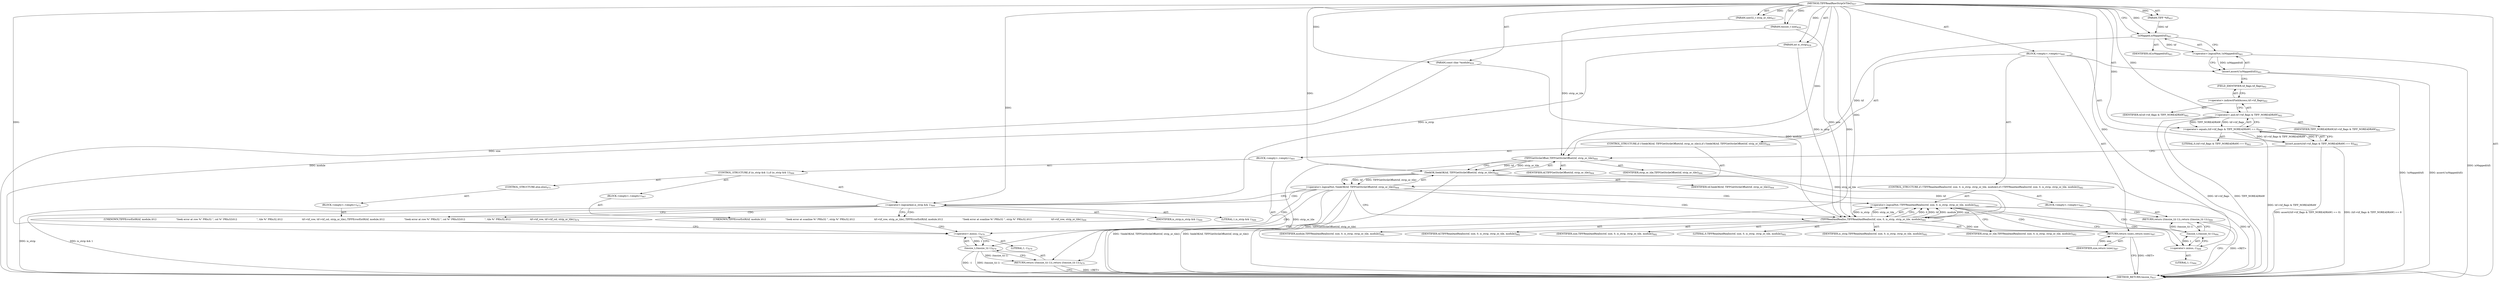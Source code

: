digraph "TIFFReadRawStripOrTile2" {  
"75368" [label = <(METHOD,TIFFReadRawStripOrTile2)<SUB>657</SUB>> ]
"75369" [label = <(PARAM,TIFF *tif)<SUB>657</SUB>> ]
"75370" [label = <(PARAM,uint32_t strip_or_tile)<SUB>657</SUB>> ]
"75371" [label = <(PARAM,int is_strip)<SUB>658</SUB>> ]
"75372" [label = <(PARAM,tmsize_t size)<SUB>658</SUB>> ]
"75373" [label = <(PARAM,const char *module)<SUB>659</SUB>> ]
"75374" [label = <(BLOCK,&lt;empty&gt;,&lt;empty&gt;)<SUB>660</SUB>> ]
"75375" [label = <(assert,assert(!isMapped(tif)))<SUB>661</SUB>> ]
"75376" [label = <(&lt;operator&gt;.logicalNot,!isMapped(tif))<SUB>661</SUB>> ]
"75377" [label = <(isMapped,isMapped(tif))<SUB>661</SUB>> ]
"75378" [label = <(IDENTIFIER,tif,isMapped(tif))<SUB>661</SUB>> ]
"75379" [label = <(assert,assert((tif-&gt;tif_flags &amp; TIFF_NOREADRAW) == 0))<SUB>662</SUB>> ]
"75380" [label = <(&lt;operator&gt;.equals,(tif-&gt;tif_flags &amp; TIFF_NOREADRAW) == 0)<SUB>662</SUB>> ]
"75381" [label = <(&lt;operator&gt;.and,tif-&gt;tif_flags &amp; TIFF_NOREADRAW)<SUB>662</SUB>> ]
"75382" [label = <(&lt;operator&gt;.indirectFieldAccess,tif-&gt;tif_flags)<SUB>662</SUB>> ]
"75383" [label = <(IDENTIFIER,tif,tif-&gt;tif_flags &amp; TIFF_NOREADRAW)<SUB>662</SUB>> ]
"75384" [label = <(FIELD_IDENTIFIER,tif_flags,tif_flags)<SUB>662</SUB>> ]
"75385" [label = <(IDENTIFIER,TIFF_NOREADRAW,tif-&gt;tif_flags &amp; TIFF_NOREADRAW)<SUB>662</SUB>> ]
"75386" [label = <(LITERAL,0,(tif-&gt;tif_flags &amp; TIFF_NOREADRAW) == 0)<SUB>662</SUB>> ]
"75387" [label = <(CONTROL_STRUCTURE,if (!SeekOK(tif, TIFFGetStrileOffset(tif, strip_or_tile))),if (!SeekOK(tif, TIFFGetStrileOffset(tif, strip_or_tile))))<SUB>664</SUB>> ]
"75388" [label = <(&lt;operator&gt;.logicalNot,!SeekOK(tif, TIFFGetStrileOffset(tif, strip_or_tile)))<SUB>664</SUB>> ]
"75389" [label = <(SeekOK,SeekOK(tif, TIFFGetStrileOffset(tif, strip_or_tile)))<SUB>664</SUB>> ]
"75390" [label = <(IDENTIFIER,tif,SeekOK(tif, TIFFGetStrileOffset(tif, strip_or_tile)))<SUB>664</SUB>> ]
"75391" [label = <(TIFFGetStrileOffset,TIFFGetStrileOffset(tif, strip_or_tile))<SUB>664</SUB>> ]
"75392" [label = <(IDENTIFIER,tif,TIFFGetStrileOffset(tif, strip_or_tile))<SUB>664</SUB>> ]
"75393" [label = <(IDENTIFIER,strip_or_tile,TIFFGetStrileOffset(tif, strip_or_tile))<SUB>664</SUB>> ]
"75394" [label = <(BLOCK,&lt;empty&gt;,&lt;empty&gt;)<SUB>665</SUB>> ]
"75395" [label = <(CONTROL_STRUCTURE,if (is_strip &amp;&amp; 1),if (is_strip &amp;&amp; 1))<SUB>666</SUB>> ]
"75396" [label = <(&lt;operator&gt;.logicalAnd,is_strip &amp;&amp; 1)<SUB>666</SUB>> ]
"75397" [label = <(IDENTIFIER,is_strip,is_strip &amp;&amp; 1)<SUB>666</SUB>> ]
"75398" [label = <(LITERAL,1,is_strip &amp;&amp; 1)<SUB>666</SUB>> ]
"75399" [label = <(BLOCK,&lt;empty&gt;,&lt;empty&gt;)<SUB>667</SUB>> ]
"75400" [label = <(UNKNOWN,TIFFErrorExtR(tif, module,\012                          &quot;Seek error at scanline %&quot; PRIu32 &quot;, strip %&quot; PRIu32,\012                          tif-&gt;tif_row, strip_or_tile);,TIFFErrorExtR(tif, module,\012                          &quot;Seek error at scanline %&quot; PRIu32 &quot;, strip %&quot; PRIu32,\012                          tif-&gt;tif_row, strip_or_tile);)<SUB>668</SUB>> ]
"75401" [label = <(CONTROL_STRUCTURE,else,else)<SUB>673</SUB>> ]
"75402" [label = <(BLOCK,&lt;empty&gt;,&lt;empty&gt;)<SUB>673</SUB>> ]
"75403" [label = <(UNKNOWN,TIFFErrorExtR(tif, module,\012                          &quot;Seek error at row %&quot; PRIu32 &quot;, col %&quot; PRIu32\012                          &quot;, tile %&quot; PRIu32,\012                          tif-&gt;tif_row, tif-&gt;tif_col, strip_or_tile);,TIFFErrorExtR(tif, module,\012                          &quot;Seek error at row %&quot; PRIu32 &quot;, col %&quot; PRIu32\012                          &quot;, tile %&quot; PRIu32,\012                          tif-&gt;tif_row, tif-&gt;tif_col, strip_or_tile);)<SUB>674</SUB>> ]
"75404" [label = <(RETURN,return ((tmsize_t)(-1));,return ((tmsize_t)(-1));)<SUB>679</SUB>> ]
"75405" [label = <(tmsize_t,(tmsize_t)(-1))<SUB>679</SUB>> ]
"75406" [label = <(&lt;operator&gt;.minus,-1)<SUB>679</SUB>> ]
"75407" [label = <(LITERAL,1,-1)<SUB>679</SUB>> ]
"75408" [label = <(CONTROL_STRUCTURE,if (!TIFFReadAndRealloc(tif, size, 0, is_strip, strip_or_tile, module)),if (!TIFFReadAndRealloc(tif, size, 0, is_strip, strip_or_tile, module)))<SUB>682</SUB>> ]
"75409" [label = <(&lt;operator&gt;.logicalNot,!TIFFReadAndRealloc(tif, size, 0, is_strip, strip_or_tile, module))<SUB>682</SUB>> ]
"75410" [label = <(TIFFReadAndRealloc,TIFFReadAndRealloc(tif, size, 0, is_strip, strip_or_tile, module))<SUB>682</SUB>> ]
"75411" [label = <(IDENTIFIER,tif,TIFFReadAndRealloc(tif, size, 0, is_strip, strip_or_tile, module))<SUB>682</SUB>> ]
"75412" [label = <(IDENTIFIER,size,TIFFReadAndRealloc(tif, size, 0, is_strip, strip_or_tile, module))<SUB>682</SUB>> ]
"75413" [label = <(LITERAL,0,TIFFReadAndRealloc(tif, size, 0, is_strip, strip_or_tile, module))<SUB>682</SUB>> ]
"75414" [label = <(IDENTIFIER,is_strip,TIFFReadAndRealloc(tif, size, 0, is_strip, strip_or_tile, module))<SUB>682</SUB>> ]
"75415" [label = <(IDENTIFIER,strip_or_tile,TIFFReadAndRealloc(tif, size, 0, is_strip, strip_or_tile, module))<SUB>682</SUB>> ]
"75416" [label = <(IDENTIFIER,module,TIFFReadAndRealloc(tif, size, 0, is_strip, strip_or_tile, module))<SUB>682</SUB>> ]
"75417" [label = <(BLOCK,&lt;empty&gt;,&lt;empty&gt;)<SUB>683</SUB>> ]
"75418" [label = <(RETURN,return ((tmsize_t)(-1));,return ((tmsize_t)(-1));)<SUB>684</SUB>> ]
"75419" [label = <(tmsize_t,(tmsize_t)(-1))<SUB>684</SUB>> ]
"75420" [label = <(&lt;operator&gt;.minus,-1)<SUB>684</SUB>> ]
"75421" [label = <(LITERAL,1,-1)<SUB>684</SUB>> ]
"75422" [label = <(RETURN,return (size);,return (size);)<SUB>687</SUB>> ]
"75423" [label = <(IDENTIFIER,size,return (size);)<SUB>687</SUB>> ]
"75424" [label = <(METHOD_RETURN,tmsize_t)<SUB>657</SUB>> ]
  "75368" -> "75369"  [ label = "AST: "] 
  "75368" -> "75370"  [ label = "AST: "] 
  "75368" -> "75371"  [ label = "AST: "] 
  "75368" -> "75372"  [ label = "AST: "] 
  "75368" -> "75373"  [ label = "AST: "] 
  "75368" -> "75374"  [ label = "AST: "] 
  "75368" -> "75424"  [ label = "AST: "] 
  "75374" -> "75375"  [ label = "AST: "] 
  "75374" -> "75379"  [ label = "AST: "] 
  "75374" -> "75387"  [ label = "AST: "] 
  "75374" -> "75408"  [ label = "AST: "] 
  "75374" -> "75422"  [ label = "AST: "] 
  "75375" -> "75376"  [ label = "AST: "] 
  "75376" -> "75377"  [ label = "AST: "] 
  "75377" -> "75378"  [ label = "AST: "] 
  "75379" -> "75380"  [ label = "AST: "] 
  "75380" -> "75381"  [ label = "AST: "] 
  "75380" -> "75386"  [ label = "AST: "] 
  "75381" -> "75382"  [ label = "AST: "] 
  "75381" -> "75385"  [ label = "AST: "] 
  "75382" -> "75383"  [ label = "AST: "] 
  "75382" -> "75384"  [ label = "AST: "] 
  "75387" -> "75388"  [ label = "AST: "] 
  "75387" -> "75394"  [ label = "AST: "] 
  "75388" -> "75389"  [ label = "AST: "] 
  "75389" -> "75390"  [ label = "AST: "] 
  "75389" -> "75391"  [ label = "AST: "] 
  "75391" -> "75392"  [ label = "AST: "] 
  "75391" -> "75393"  [ label = "AST: "] 
  "75394" -> "75395"  [ label = "AST: "] 
  "75394" -> "75404"  [ label = "AST: "] 
  "75395" -> "75396"  [ label = "AST: "] 
  "75395" -> "75399"  [ label = "AST: "] 
  "75395" -> "75401"  [ label = "AST: "] 
  "75396" -> "75397"  [ label = "AST: "] 
  "75396" -> "75398"  [ label = "AST: "] 
  "75399" -> "75400"  [ label = "AST: "] 
  "75401" -> "75402"  [ label = "AST: "] 
  "75402" -> "75403"  [ label = "AST: "] 
  "75404" -> "75405"  [ label = "AST: "] 
  "75405" -> "75406"  [ label = "AST: "] 
  "75406" -> "75407"  [ label = "AST: "] 
  "75408" -> "75409"  [ label = "AST: "] 
  "75408" -> "75417"  [ label = "AST: "] 
  "75409" -> "75410"  [ label = "AST: "] 
  "75410" -> "75411"  [ label = "AST: "] 
  "75410" -> "75412"  [ label = "AST: "] 
  "75410" -> "75413"  [ label = "AST: "] 
  "75410" -> "75414"  [ label = "AST: "] 
  "75410" -> "75415"  [ label = "AST: "] 
  "75410" -> "75416"  [ label = "AST: "] 
  "75417" -> "75418"  [ label = "AST: "] 
  "75418" -> "75419"  [ label = "AST: "] 
  "75419" -> "75420"  [ label = "AST: "] 
  "75420" -> "75421"  [ label = "AST: "] 
  "75422" -> "75423"  [ label = "AST: "] 
  "75375" -> "75384"  [ label = "CFG: "] 
  "75379" -> "75391"  [ label = "CFG: "] 
  "75422" -> "75424"  [ label = "CFG: "] 
  "75376" -> "75375"  [ label = "CFG: "] 
  "75380" -> "75379"  [ label = "CFG: "] 
  "75388" -> "75396"  [ label = "CFG: "] 
  "75388" -> "75410"  [ label = "CFG: "] 
  "75409" -> "75420"  [ label = "CFG: "] 
  "75409" -> "75422"  [ label = "CFG: "] 
  "75377" -> "75376"  [ label = "CFG: "] 
  "75381" -> "75380"  [ label = "CFG: "] 
  "75389" -> "75388"  [ label = "CFG: "] 
  "75404" -> "75424"  [ label = "CFG: "] 
  "75410" -> "75409"  [ label = "CFG: "] 
  "75418" -> "75424"  [ label = "CFG: "] 
  "75382" -> "75381"  [ label = "CFG: "] 
  "75391" -> "75389"  [ label = "CFG: "] 
  "75396" -> "75400"  [ label = "CFG: "] 
  "75396" -> "75403"  [ label = "CFG: "] 
  "75405" -> "75404"  [ label = "CFG: "] 
  "75419" -> "75418"  [ label = "CFG: "] 
  "75384" -> "75382"  [ label = "CFG: "] 
  "75400" -> "75406"  [ label = "CFG: "] 
  "75406" -> "75405"  [ label = "CFG: "] 
  "75420" -> "75419"  [ label = "CFG: "] 
  "75403" -> "75406"  [ label = "CFG: "] 
  "75368" -> "75377"  [ label = "CFG: "] 
  "75422" -> "75424"  [ label = "DDG: &lt;RET&gt;"] 
  "75404" -> "75424"  [ label = "DDG: &lt;RET&gt;"] 
  "75418" -> "75424"  [ label = "DDG: &lt;RET&gt;"] 
  "75372" -> "75424"  [ label = "DDG: size"] 
  "75373" -> "75424"  [ label = "DDG: module"] 
  "75376" -> "75424"  [ label = "DDG: isMapped(tif)"] 
  "75375" -> "75424"  [ label = "DDG: !isMapped(tif)"] 
  "75375" -> "75424"  [ label = "DDG: assert(!isMapped(tif))"] 
  "75381" -> "75424"  [ label = "DDG: tif-&gt;tif_flags"] 
  "75380" -> "75424"  [ label = "DDG: tif-&gt;tif_flags &amp; TIFF_NOREADRAW"] 
  "75379" -> "75424"  [ label = "DDG: (tif-&gt;tif_flags &amp; TIFF_NOREADRAW) == 0"] 
  "75379" -> "75424"  [ label = "DDG: assert((tif-&gt;tif_flags &amp; TIFF_NOREADRAW) == 0)"] 
  "75389" -> "75424"  [ label = "DDG: tif"] 
  "75391" -> "75424"  [ label = "DDG: strip_or_tile"] 
  "75389" -> "75424"  [ label = "DDG: TIFFGetStrileOffset(tif, strip_or_tile)"] 
  "75388" -> "75424"  [ label = "DDG: SeekOK(tif, TIFFGetStrileOffset(tif, strip_or_tile))"] 
  "75388" -> "75424"  [ label = "DDG: !SeekOK(tif, TIFFGetStrileOffset(tif, strip_or_tile))"] 
  "75396" -> "75424"  [ label = "DDG: is_strip"] 
  "75396" -> "75424"  [ label = "DDG: is_strip &amp;&amp; 1"] 
  "75405" -> "75424"  [ label = "DDG: -1"] 
  "75405" -> "75424"  [ label = "DDG: (tmsize_t)(-1)"] 
  "75381" -> "75424"  [ label = "DDG: TIFF_NOREADRAW"] 
  "75368" -> "75369"  [ label = "DDG: "] 
  "75368" -> "75370"  [ label = "DDG: "] 
  "75368" -> "75371"  [ label = "DDG: "] 
  "75368" -> "75372"  [ label = "DDG: "] 
  "75368" -> "75373"  [ label = "DDG: "] 
  "75423" -> "75422"  [ label = "DDG: size"] 
  "75410" -> "75422"  [ label = "DDG: size"] 
  "75376" -> "75375"  [ label = "DDG: isMapped(tif)"] 
  "75380" -> "75379"  [ label = "DDG: tif-&gt;tif_flags &amp; TIFF_NOREADRAW"] 
  "75380" -> "75379"  [ label = "DDG: 0"] 
  "75368" -> "75423"  [ label = "DDG: "] 
  "75377" -> "75376"  [ label = "DDG: tif"] 
  "75381" -> "75380"  [ label = "DDG: tif-&gt;tif_flags"] 
  "75381" -> "75380"  [ label = "DDG: TIFF_NOREADRAW"] 
  "75368" -> "75380"  [ label = "DDG: "] 
  "75389" -> "75388"  [ label = "DDG: tif"] 
  "75389" -> "75388"  [ label = "DDG: TIFFGetStrileOffset(tif, strip_or_tile)"] 
  "75405" -> "75404"  [ label = "DDG: (tmsize_t)(-1)"] 
  "75410" -> "75409"  [ label = "DDG: 0"] 
  "75410" -> "75409"  [ label = "DDG: tif"] 
  "75410" -> "75409"  [ label = "DDG: module"] 
  "75410" -> "75409"  [ label = "DDG: size"] 
  "75410" -> "75409"  [ label = "DDG: is_strip"] 
  "75410" -> "75409"  [ label = "DDG: strip_or_tile"] 
  "75419" -> "75418"  [ label = "DDG: (tmsize_t)(-1)"] 
  "75369" -> "75377"  [ label = "DDG: tif"] 
  "75368" -> "75377"  [ label = "DDG: "] 
  "75368" -> "75381"  [ label = "DDG: "] 
  "75391" -> "75389"  [ label = "DDG: tif"] 
  "75368" -> "75389"  [ label = "DDG: "] 
  "75391" -> "75389"  [ label = "DDG: strip_or_tile"] 
  "75389" -> "75410"  [ label = "DDG: tif"] 
  "75368" -> "75410"  [ label = "DDG: "] 
  "75372" -> "75410"  [ label = "DDG: size"] 
  "75371" -> "75410"  [ label = "DDG: is_strip"] 
  "75391" -> "75410"  [ label = "DDG: strip_or_tile"] 
  "75373" -> "75410"  [ label = "DDG: module"] 
  "75377" -> "75391"  [ label = "DDG: tif"] 
  "75368" -> "75391"  [ label = "DDG: "] 
  "75370" -> "75391"  [ label = "DDG: strip_or_tile"] 
  "75371" -> "75396"  [ label = "DDG: is_strip"] 
  "75368" -> "75396"  [ label = "DDG: "] 
  "75406" -> "75405"  [ label = "DDG: 1"] 
  "75420" -> "75419"  [ label = "DDG: 1"] 
  "75368" -> "75406"  [ label = "DDG: "] 
  "75368" -> "75420"  [ label = "DDG: "] 
  "75388" -> "75410"  [ label = "CDG: "] 
  "75388" -> "75396"  [ label = "CDG: "] 
  "75388" -> "75404"  [ label = "CDG: "] 
  "75388" -> "75406"  [ label = "CDG: "] 
  "75388" -> "75405"  [ label = "CDG: "] 
  "75388" -> "75409"  [ label = "CDG: "] 
  "75409" -> "75420"  [ label = "CDG: "] 
  "75409" -> "75422"  [ label = "CDG: "] 
  "75409" -> "75419"  [ label = "CDG: "] 
  "75409" -> "75418"  [ label = "CDG: "] 
  "75396" -> "75400"  [ label = "CDG: "] 
  "75396" -> "75403"  [ label = "CDG: "] 
}
